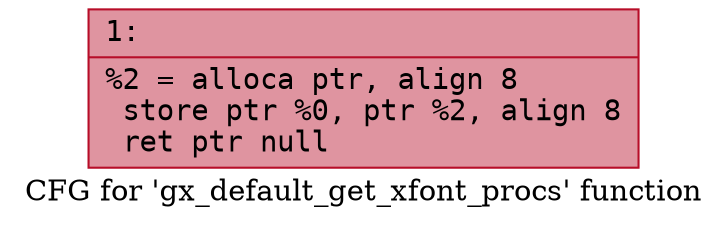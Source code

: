 digraph "CFG for 'gx_default_get_xfont_procs' function" {
	label="CFG for 'gx_default_get_xfont_procs' function";

	Node0x6000000591d0 [shape=record,color="#b70d28ff", style=filled, fillcolor="#b70d2870" fontname="Courier",label="{1:\l|  %2 = alloca ptr, align 8\l  store ptr %0, ptr %2, align 8\l  ret ptr null\l}"];
}
